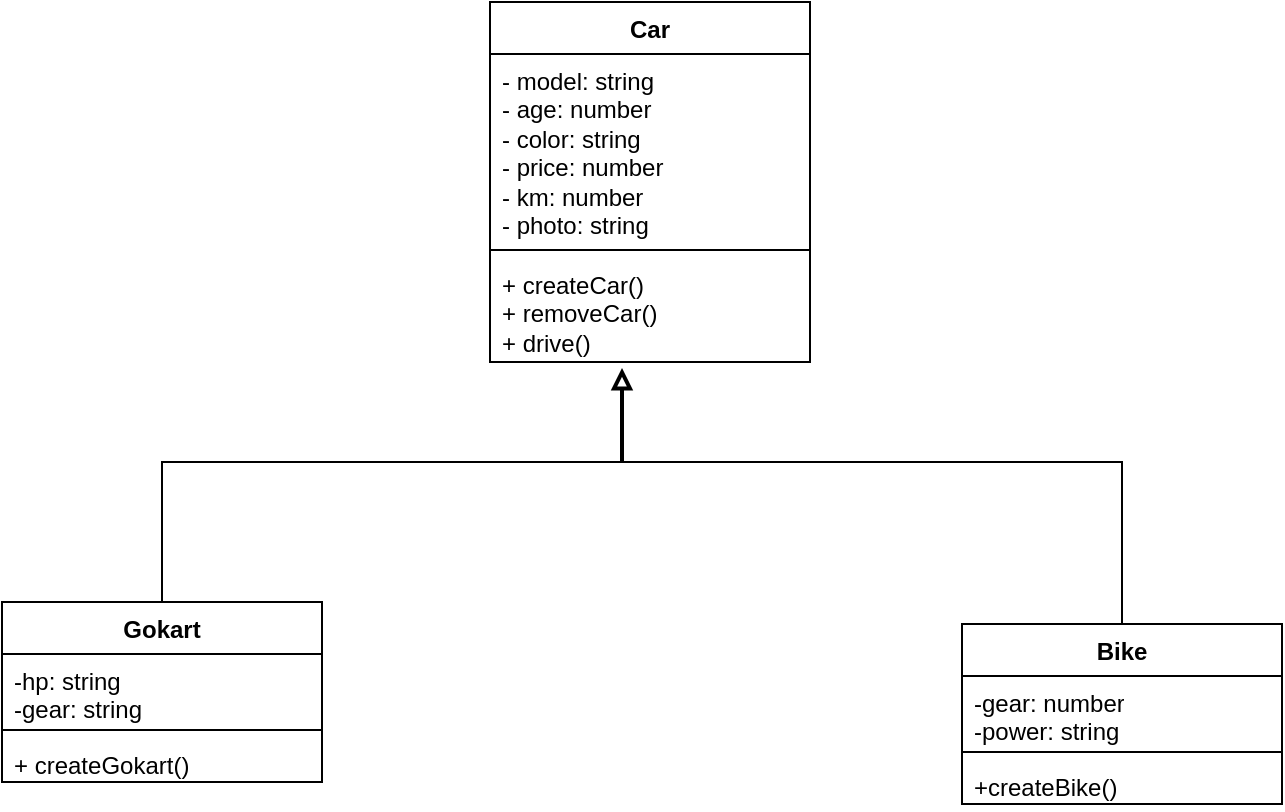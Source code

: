 <mxfile version="21.0.6" type="device"><diagram name="Side-1" id="UwletYjWF9iAZGoqgk9R"><mxGraphModel dx="2074" dy="1116" grid="1" gridSize="10" guides="1" tooltips="1" connect="1" arrows="1" fold="1" page="1" pageScale="1" pageWidth="827" pageHeight="1169" math="0" shadow="0"><root><mxCell id="0"/><mxCell id="1" parent="0"/><mxCell id="WLVWXj67YU6bn58rrPjd-1" value="Car" style="swimlane;fontStyle=1;align=center;verticalAlign=top;childLayout=stackLayout;horizontal=1;startSize=26;horizontalStack=0;resizeParent=1;resizeParentMax=0;resizeLast=0;collapsible=1;marginBottom=0;whiteSpace=wrap;html=1;" vertex="1" parent="1"><mxGeometry x="334" y="90" width="160" height="180" as="geometry"/></mxCell><mxCell id="WLVWXj67YU6bn58rrPjd-2" value="- model: string&lt;br&gt;- age: number&lt;br&gt;- color: string&lt;br&gt;- price: number&lt;br&gt;- km: number&lt;br&gt;- photo: string" style="text;strokeColor=none;fillColor=none;align=left;verticalAlign=top;spacingLeft=4;spacingRight=4;overflow=hidden;rotatable=0;points=[[0,0.5],[1,0.5]];portConstraint=eastwest;whiteSpace=wrap;html=1;" vertex="1" parent="WLVWXj67YU6bn58rrPjd-1"><mxGeometry y="26" width="160" height="94" as="geometry"/></mxCell><mxCell id="WLVWXj67YU6bn58rrPjd-3" value="" style="line;strokeWidth=1;fillColor=none;align=left;verticalAlign=middle;spacingTop=-1;spacingLeft=3;spacingRight=3;rotatable=0;labelPosition=right;points=[];portConstraint=eastwest;strokeColor=inherit;" vertex="1" parent="WLVWXj67YU6bn58rrPjd-1"><mxGeometry y="120" width="160" height="8" as="geometry"/></mxCell><mxCell id="WLVWXj67YU6bn58rrPjd-4" value="+ createCar()&lt;br&gt;+ removeCar()&lt;br&gt;+ drive()&lt;br&gt;" style="text;strokeColor=none;fillColor=none;align=left;verticalAlign=top;spacingLeft=4;spacingRight=4;overflow=hidden;rotatable=0;points=[[0,0.5],[1,0.5]];portConstraint=eastwest;whiteSpace=wrap;html=1;" vertex="1" parent="WLVWXj67YU6bn58rrPjd-1"><mxGeometry y="128" width="160" height="52" as="geometry"/></mxCell><mxCell id="WLVWXj67YU6bn58rrPjd-5" value="Gokart" style="swimlane;fontStyle=1;align=center;verticalAlign=top;childLayout=stackLayout;horizontal=1;startSize=26;horizontalStack=0;resizeParent=1;resizeParentMax=0;resizeLast=0;collapsible=1;marginBottom=0;whiteSpace=wrap;html=1;" vertex="1" parent="1"><mxGeometry x="90" y="390" width="160" height="90" as="geometry"/></mxCell><mxCell id="WLVWXj67YU6bn58rrPjd-6" value="-hp: string&lt;br&gt;-gear: string" style="text;strokeColor=none;fillColor=none;align=left;verticalAlign=top;spacingLeft=4;spacingRight=4;overflow=hidden;rotatable=0;points=[[0,0.5],[1,0.5]];portConstraint=eastwest;whiteSpace=wrap;html=1;" vertex="1" parent="WLVWXj67YU6bn58rrPjd-5"><mxGeometry y="26" width="160" height="34" as="geometry"/></mxCell><mxCell id="WLVWXj67YU6bn58rrPjd-7" value="" style="line;strokeWidth=1;fillColor=none;align=left;verticalAlign=middle;spacingTop=-1;spacingLeft=3;spacingRight=3;rotatable=0;labelPosition=right;points=[];portConstraint=eastwest;strokeColor=inherit;" vertex="1" parent="WLVWXj67YU6bn58rrPjd-5"><mxGeometry y="60" width="160" height="8" as="geometry"/></mxCell><mxCell id="WLVWXj67YU6bn58rrPjd-8" value="+ createGokart()" style="text;strokeColor=none;fillColor=none;align=left;verticalAlign=top;spacingLeft=4;spacingRight=4;overflow=hidden;rotatable=0;points=[[0,0.5],[1,0.5]];portConstraint=eastwest;whiteSpace=wrap;html=1;" vertex="1" parent="WLVWXj67YU6bn58rrPjd-5"><mxGeometry y="68" width="160" height="22" as="geometry"/></mxCell><mxCell id="WLVWXj67YU6bn58rrPjd-9" value="Bike" style="swimlane;fontStyle=1;align=center;verticalAlign=top;childLayout=stackLayout;horizontal=1;startSize=26;horizontalStack=0;resizeParent=1;resizeParentMax=0;resizeLast=0;collapsible=1;marginBottom=0;whiteSpace=wrap;html=1;" vertex="1" parent="1"><mxGeometry x="570" y="401" width="160" height="90" as="geometry"/></mxCell><mxCell id="WLVWXj67YU6bn58rrPjd-10" value="-gear: number&lt;br&gt;-power: string" style="text;strokeColor=none;fillColor=none;align=left;verticalAlign=top;spacingLeft=4;spacingRight=4;overflow=hidden;rotatable=0;points=[[0,0.5],[1,0.5]];portConstraint=eastwest;whiteSpace=wrap;html=1;" vertex="1" parent="WLVWXj67YU6bn58rrPjd-9"><mxGeometry y="26" width="160" height="34" as="geometry"/></mxCell><mxCell id="WLVWXj67YU6bn58rrPjd-11" value="" style="line;strokeWidth=1;fillColor=none;align=left;verticalAlign=middle;spacingTop=-1;spacingLeft=3;spacingRight=3;rotatable=0;labelPosition=right;points=[];portConstraint=eastwest;strokeColor=inherit;" vertex="1" parent="WLVWXj67YU6bn58rrPjd-9"><mxGeometry y="60" width="160" height="8" as="geometry"/></mxCell><mxCell id="WLVWXj67YU6bn58rrPjd-12" value="+createBike()" style="text;strokeColor=none;fillColor=none;align=left;verticalAlign=top;spacingLeft=4;spacingRight=4;overflow=hidden;rotatable=0;points=[[0,0.5],[1,0.5]];portConstraint=eastwest;whiteSpace=wrap;html=1;" vertex="1" parent="WLVWXj67YU6bn58rrPjd-9"><mxGeometry y="68" width="160" height="22" as="geometry"/></mxCell><mxCell id="WLVWXj67YU6bn58rrPjd-22" value="" style="endArrow=none;html=1;rounded=0;endFill=0;exitX=0.5;exitY=0;exitDx=0;exitDy=0;" edge="1" parent="1" source="WLVWXj67YU6bn58rrPjd-5"><mxGeometry width="50" height="50" relative="1" as="geometry"><mxPoint x="390" y="480" as="sourcePoint"/><mxPoint x="400" y="320" as="targetPoint"/><Array as="points"><mxPoint x="170" y="320"/></Array></mxGeometry></mxCell><mxCell id="WLVWXj67YU6bn58rrPjd-23" value="" style="endArrow=none;html=1;rounded=0;exitX=0.5;exitY=0;exitDx=0;exitDy=0;endFill=0;" edge="1" parent="1" source="WLVWXj67YU6bn58rrPjd-9"><mxGeometry width="50" height="50" relative="1" as="geometry"><mxPoint x="390" y="480" as="sourcePoint"/><mxPoint x="400" y="320" as="targetPoint"/><Array as="points"><mxPoint x="650" y="320"/></Array></mxGeometry></mxCell><mxCell id="WLVWXj67YU6bn58rrPjd-24" value="" style="endArrow=block;html=1;rounded=0;endFill=0;strokeWidth=2;" edge="1" parent="1"><mxGeometry width="50" height="50" relative="1" as="geometry"><mxPoint x="400" y="320" as="sourcePoint"/><mxPoint x="400" y="273" as="targetPoint"/></mxGeometry></mxCell></root></mxGraphModel></diagram></mxfile>